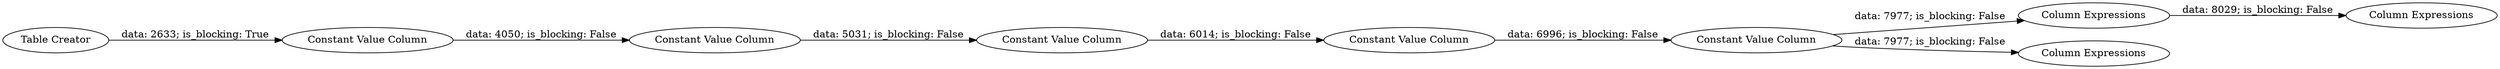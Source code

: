 digraph {
	"9175115379655324277_15" [label="Column Expressions"]
	"9175115379655324277_17" [label="Column Expressions"]
	"9175115379655324277_14" [label="Constant Value Column"]
	"9175115379655324277_4" [label="Constant Value Column"]
	"9175115379655324277_16" [label="Column Expressions"]
	"9175115379655324277_1" [label="Table Creator"]
	"9175115379655324277_3" [label="Constant Value Column"]
	"9175115379655324277_5" [label="Constant Value Column"]
	"9175115379655324277_6" [label="Constant Value Column"]
	"9175115379655324277_6" -> "9175115379655324277_17" [label="data: 7977; is_blocking: False"]
	"9175115379655324277_6" -> "9175115379655324277_15" [label="data: 7977; is_blocking: False"]
	"9175115379655324277_1" -> "9175115379655324277_14" [label="data: 2633; is_blocking: True"]
	"9175115379655324277_5" -> "9175115379655324277_6" [label="data: 6996; is_blocking: False"]
	"9175115379655324277_4" -> "9175115379655324277_5" [label="data: 6014; is_blocking: False"]
	"9175115379655324277_14" -> "9175115379655324277_3" [label="data: 4050; is_blocking: False"]
	"9175115379655324277_15" -> "9175115379655324277_16" [label="data: 8029; is_blocking: False"]
	"9175115379655324277_3" -> "9175115379655324277_4" [label="data: 5031; is_blocking: False"]
	rankdir=LR
}
